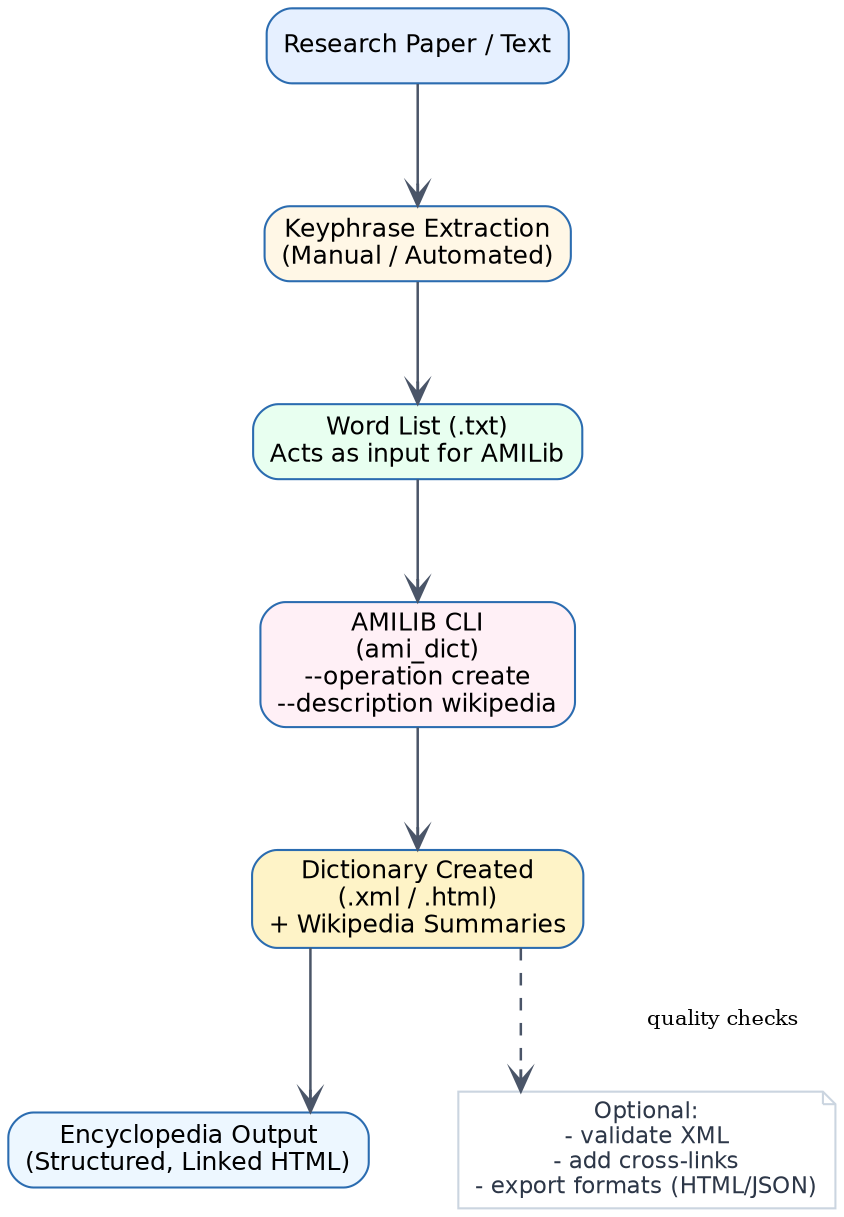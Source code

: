 // amilib_pipeline.gv
digraph AMILIB_Pipeline {
  rankdir=TB;
  graph [splines=ortho, nodesep=0.6, ranksep=0.8];

  // node styles
  node [shape=rect, style="rounded,filled", fillcolor="#F7F9FC", color="#2B6CB0", fontname="Helvetica", fontsize=12];
  edge [color="#4A5568", arrowhead=vee, penwidth=1.2];

  // nodes
  paper      [label="Research Paper / Text", shape=rect, fillcolor="#E6F0FF"];
  keyphrase  [label="Keyphrase Extraction\n(Manual / Automated)", shape=rect, fillcolor="#FFF7E6"];
  wordlist   [label="Word List (.txt)\nActs as input for AMILib", shape=rect, fillcolor="#E8FFF0"];
  amilib     [label="AMILIB CLI\n(ami_dict)\n--operation create\n--description wikipedia", shape=rect, fillcolor="#FFF0F6"];
  dict       [label="Dictionary Created\n(.xml / .html)\n+ Wikipedia Summaries", shape=rect, fillcolor="#FEF3C7"];
  output     [label="Encyclopedia Output\n(Structured, Linked HTML)", shape=rect, fillcolor="#EDF7FF"];

  // helper / metadata nodes
  notes      [label="Optional:\n- validate XML\n- add cross-links\n- export formats (HTML/JSON)", shape=note, fontsize=11, fontcolor="#2D3748", fillcolor="#FFFFFF", style="filled", color="#CBD5E0"];
  // use invisible nodes to force ordering/spacing if needed
  subgraph cluster_0 {
    label = "";
    style = "rounded";
    color = "#E2E8F0";
    paper; keyphrase; wordlist; amilib; dict; output;
  }

  // edges (flow)
  paper -> keyphrase;
  keyphrase -> wordlist;
  wordlist -> amilib;
  amilib -> dict;
  dict -> output;

  // optional validation branch
  dict -> notes [style=dashed, label="quality checks", fontsize=10];

  // layout hints: keep main flow in a single vertical rank
  { rank = same; paper; }
  { rank = same; keyphrase; }
  { rank = same; wordlist; }
  { rank = same; amilib; }
  { rank = same; dict; }
  { rank = same; output; }
}
